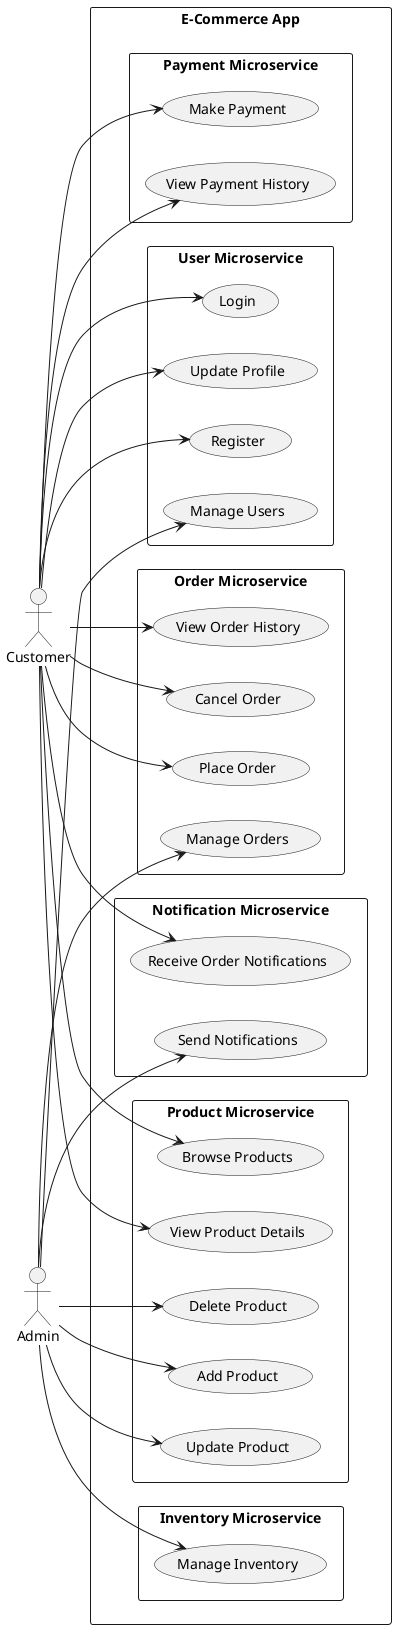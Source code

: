 @startuml
left to right direction

actor Customer
actor Admin

rectangle "E-Commerce App" {
    rectangle "Product Microservice" {
        Customer --> (Browse Products)
        Customer --> (View Product Details)
        Admin --> (Add Product)
        Admin --> (Update Product)
        Admin --> (Delete Product)
    }

    rectangle "Order Microservice" {
        Customer --> (Place Order)
        Customer --> (View Order History)
        Customer --> (Cancel Order)
        Admin --> (Manage Orders)
    }

    rectangle "Payment Microservice" {
        Customer --> (Make Payment)
        Customer --> (View Payment History)
    }

    rectangle "User Microservice" {
        Customer --> (Register)
        Customer --> (Login)
        Customer --> (Update Profile)
        Admin --> (Manage Users)
    }

    rectangle "Inventory Microservice" {
        Admin --> (Manage Inventory)
    }

    rectangle "Notification Microservice" {
        Customer --> (Receive Order Notifications)
        Admin --> (Send Notifications)
    }
}

@enduml